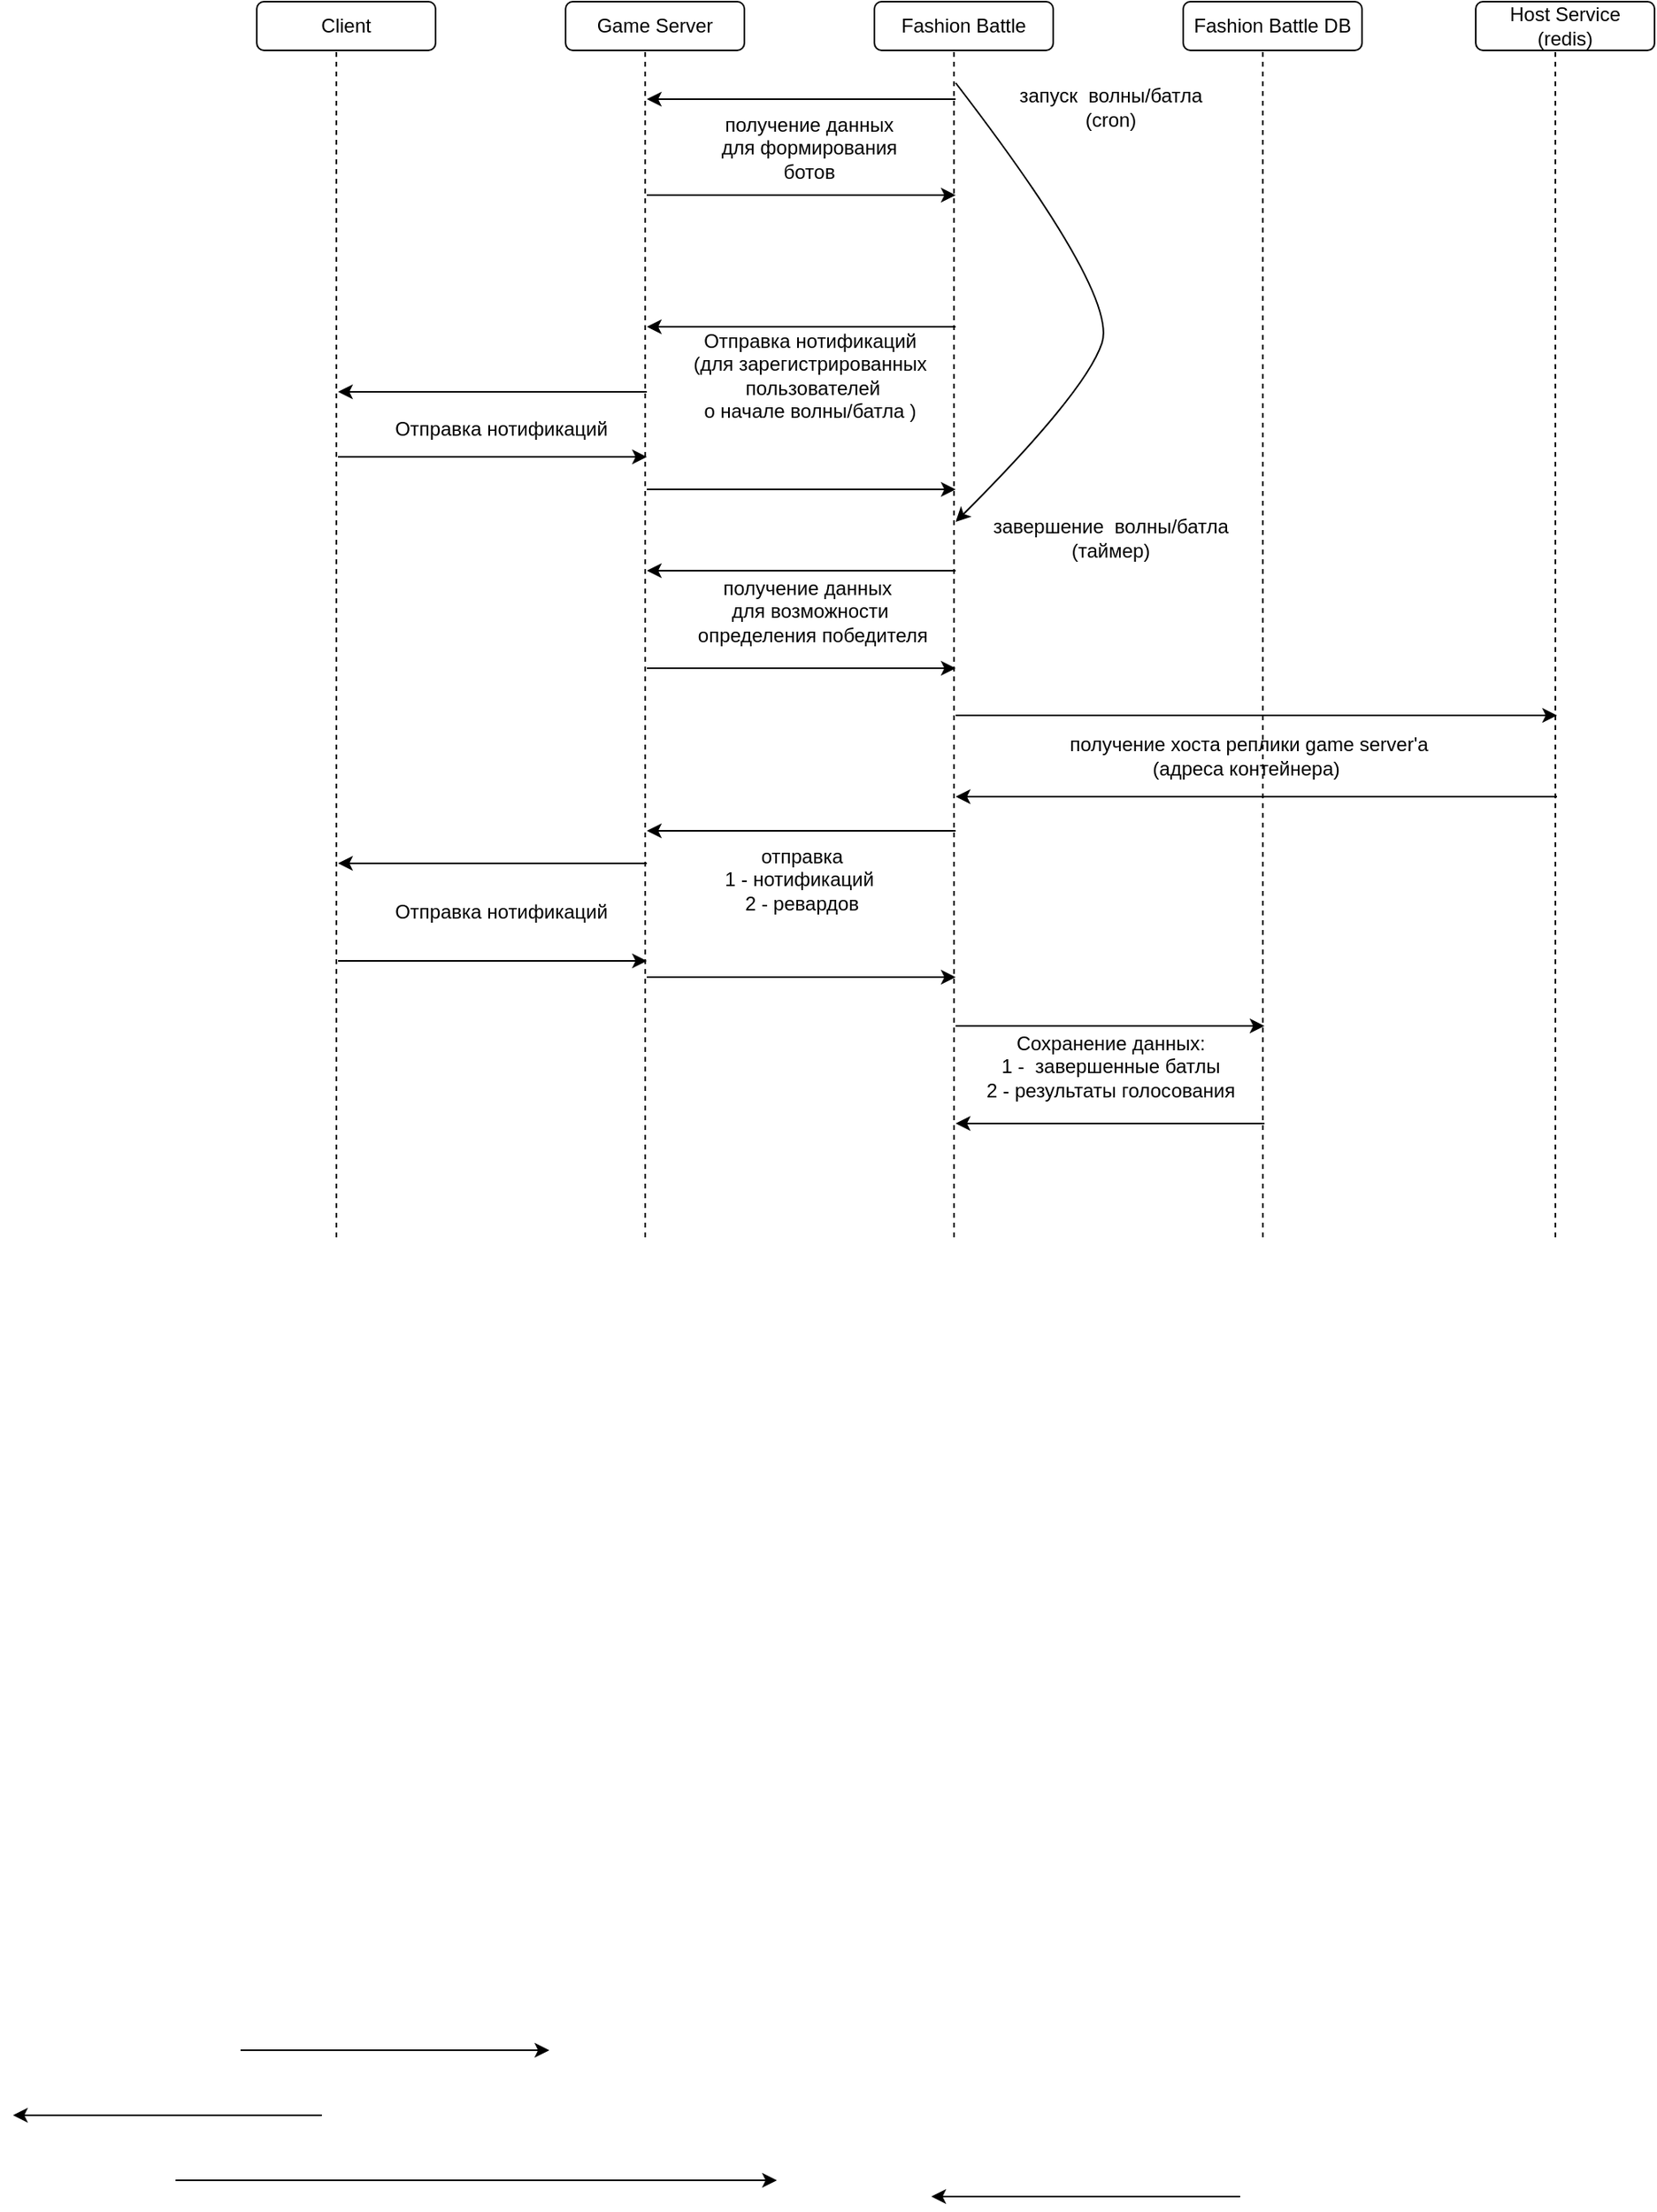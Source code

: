 <mxfile version="18.1.1" type="github">
  <diagram id="arBlb-ileUVmtEjhMgGG" name="Page-1">
    <mxGraphModel dx="2125" dy="842" grid="1" gridSize="10" guides="1" tooltips="1" connect="1" arrows="1" fold="1" page="1" pageScale="1" pageWidth="827" pageHeight="1169" math="0" shadow="0">
      <root>
        <mxCell id="0" />
        <mxCell id="1" parent="0" />
        <mxCell id="awskn3debd0M3V9qXx4j-1" value="Game Server" style="rounded=1;whiteSpace=wrap;html=1;" vertex="1" parent="1">
          <mxGeometry x="300" y="120" width="110" height="30" as="geometry" />
        </mxCell>
        <mxCell id="awskn3debd0M3V9qXx4j-2" value="" style="endArrow=none;dashed=1;html=1;rounded=0;entryX=0.445;entryY=1.033;entryDx=0;entryDy=0;entryPerimeter=0;" edge="1" parent="1" target="awskn3debd0M3V9qXx4j-1">
          <mxGeometry width="50" height="50" relative="1" as="geometry">
            <mxPoint x="349" y="880" as="sourcePoint" />
            <mxPoint x="620" y="410" as="targetPoint" />
          </mxGeometry>
        </mxCell>
        <mxCell id="awskn3debd0M3V9qXx4j-5" value="" style="endArrow=classic;html=1;rounded=0;" edge="1" parent="1">
          <mxGeometry width="50" height="50" relative="1" as="geometry">
            <mxPoint x="100" y="1380" as="sourcePoint" />
            <mxPoint x="290" y="1380" as="targetPoint" />
          </mxGeometry>
        </mxCell>
        <mxCell id="awskn3debd0M3V9qXx4j-6" value="Client" style="rounded=1;whiteSpace=wrap;html=1;" vertex="1" parent="1">
          <mxGeometry x="110" y="120" width="110" height="30" as="geometry" />
        </mxCell>
        <mxCell id="awskn3debd0M3V9qXx4j-7" value="" style="endArrow=none;dashed=1;html=1;rounded=0;entryX=0.445;entryY=1.033;entryDx=0;entryDy=0;entryPerimeter=0;" edge="1" parent="1" target="awskn3debd0M3V9qXx4j-6">
          <mxGeometry width="50" height="50" relative="1" as="geometry">
            <mxPoint x="159" y="880" as="sourcePoint" />
            <mxPoint x="250" y="410" as="targetPoint" />
          </mxGeometry>
        </mxCell>
        <mxCell id="awskn3debd0M3V9qXx4j-9" value="Fashion Battle" style="rounded=1;whiteSpace=wrap;html=1;" vertex="1" parent="1">
          <mxGeometry x="490" y="120" width="110" height="30" as="geometry" />
        </mxCell>
        <mxCell id="awskn3debd0M3V9qXx4j-10" value="" style="endArrow=none;dashed=1;html=1;rounded=0;entryX=0.445;entryY=1.033;entryDx=0;entryDy=0;entryPerimeter=0;" edge="1" parent="1" target="awskn3debd0M3V9qXx4j-9">
          <mxGeometry width="50" height="50" relative="1" as="geometry">
            <mxPoint x="539" y="880" as="sourcePoint" />
            <mxPoint x="820" y="410" as="targetPoint" />
          </mxGeometry>
        </mxCell>
        <mxCell id="awskn3debd0M3V9qXx4j-12" value="" style="endArrow=classic;html=1;rounded=0;" edge="1" parent="1">
          <mxGeometry width="50" height="50" relative="1" as="geometry">
            <mxPoint x="60" y="1460" as="sourcePoint" />
            <mxPoint x="430" y="1460" as="targetPoint" />
          </mxGeometry>
        </mxCell>
        <mxCell id="awskn3debd0M3V9qXx4j-15" value="Fashion Battle DB" style="rounded=1;whiteSpace=wrap;html=1;" vertex="1" parent="1">
          <mxGeometry x="680" y="120" width="110" height="30" as="geometry" />
        </mxCell>
        <mxCell id="awskn3debd0M3V9qXx4j-16" value="" style="endArrow=none;dashed=1;html=1;rounded=0;entryX=0.445;entryY=1.033;entryDx=0;entryDy=0;entryPerimeter=0;" edge="1" parent="1" target="awskn3debd0M3V9qXx4j-15">
          <mxGeometry width="50" height="50" relative="1" as="geometry">
            <mxPoint x="729" y="880" as="sourcePoint" />
            <mxPoint x="1010" y="410" as="targetPoint" />
          </mxGeometry>
        </mxCell>
        <mxCell id="awskn3debd0M3V9qXx4j-18" value="" style="endArrow=classic;html=1;rounded=0;" edge="1" parent="1">
          <mxGeometry width="50" height="50" relative="1" as="geometry">
            <mxPoint x="540" y="470" as="sourcePoint" />
            <mxPoint x="350" y="470" as="targetPoint" />
          </mxGeometry>
        </mxCell>
        <mxCell id="awskn3debd0M3V9qXx4j-21" value="получение данных для формирования ботов" style="whiteSpace=wrap;html=1;dashed=1;fillColor=none;gradientColor=none;strokeColor=none;" vertex="1" parent="1">
          <mxGeometry x="390" y="180" width="120" height="60" as="geometry" />
        </mxCell>
        <mxCell id="awskn3debd0M3V9qXx4j-35" value="запуск &amp;nbsp;волны/батла&lt;br&gt;(cron)" style="text;html=1;align=center;verticalAlign=middle;resizable=0;points=[];autosize=1;strokeColor=none;fillColor=none;" vertex="1" parent="1">
          <mxGeometry x="570" y="170" width="130" height="30" as="geometry" />
        </mxCell>
        <mxCell id="awskn3debd0M3V9qXx4j-36" value="" style="endArrow=classic;html=1;rounded=0;" edge="1" parent="1">
          <mxGeometry width="50" height="50" relative="1" as="geometry">
            <mxPoint x="350" y="530" as="sourcePoint" />
            <mxPoint x="540" y="530" as="targetPoint" />
          </mxGeometry>
        </mxCell>
        <mxCell id="awskn3debd0M3V9qXx4j-37" value="получение данных&amp;nbsp;&lt;br&gt;для возможности&lt;br&gt;&amp;nbsp;определения победителя" style="text;html=1;align=center;verticalAlign=middle;resizable=0;points=[];autosize=1;strokeColor=none;fillColor=none;" vertex="1" parent="1">
          <mxGeometry x="370" y="470" width="160" height="50" as="geometry" />
        </mxCell>
        <mxCell id="awskn3debd0M3V9qXx4j-38" value="" style="endArrow=classic;html=1;rounded=0;" edge="1" parent="1">
          <mxGeometry width="50" height="50" relative="1" as="geometry">
            <mxPoint x="540" y="750" as="sourcePoint" />
            <mxPoint x="730" y="750" as="targetPoint" />
          </mxGeometry>
        </mxCell>
        <mxCell id="awskn3debd0M3V9qXx4j-39" value="Host Service&lt;br&gt;(redis)" style="rounded=1;whiteSpace=wrap;html=1;" vertex="1" parent="1">
          <mxGeometry x="860" y="120" width="110" height="30" as="geometry" />
        </mxCell>
        <mxCell id="awskn3debd0M3V9qXx4j-40" value="" style="endArrow=none;dashed=1;html=1;rounded=0;entryX=0.445;entryY=1.033;entryDx=0;entryDy=0;entryPerimeter=0;" edge="1" parent="1" target="awskn3debd0M3V9qXx4j-39">
          <mxGeometry width="50" height="50" relative="1" as="geometry">
            <mxPoint x="909" y="880" as="sourcePoint" />
            <mxPoint x="1190" y="410" as="targetPoint" />
          </mxGeometry>
        </mxCell>
        <mxCell id="awskn3debd0M3V9qXx4j-41" value="" style="endArrow=classic;html=1;rounded=0;" edge="1" parent="1">
          <mxGeometry width="50" height="50" relative="1" as="geometry">
            <mxPoint x="540" y="559" as="sourcePoint" />
            <mxPoint x="910" y="559" as="targetPoint" />
            <Array as="points">
              <mxPoint x="730" y="559" />
            </Array>
          </mxGeometry>
        </mxCell>
        <mxCell id="awskn3debd0M3V9qXx4j-42" value="" style="endArrow=classic;html=1;rounded=0;" edge="1" parent="1">
          <mxGeometry width="50" height="50" relative="1" as="geometry">
            <mxPoint x="730" y="810" as="sourcePoint" />
            <mxPoint x="540" y="810" as="targetPoint" />
          </mxGeometry>
        </mxCell>
        <mxCell id="awskn3debd0M3V9qXx4j-43" value="Сохранение данных:&lt;br&gt;1 - &amp;nbsp;завершенные батлы&lt;br&gt;2 - результаты голосования" style="text;html=1;align=center;verticalAlign=middle;resizable=0;points=[];autosize=1;strokeColor=none;fillColor=none;" vertex="1" parent="1">
          <mxGeometry x="550" y="750" width="170" height="50" as="geometry" />
        </mxCell>
        <mxCell id="awskn3debd0M3V9qXx4j-44" value="" style="endArrow=classic;html=1;rounded=0;" edge="1" parent="1">
          <mxGeometry width="50" height="50" relative="1" as="geometry">
            <mxPoint x="910" y="609" as="sourcePoint" />
            <mxPoint x="540" y="609" as="targetPoint" />
          </mxGeometry>
        </mxCell>
        <mxCell id="awskn3debd0M3V9qXx4j-45" value="получение хоста реплики game server&#39;а &lt;br&gt;(адреса контейнера)&amp;nbsp;" style="text;html=1;align=center;verticalAlign=middle;resizable=0;points=[];autosize=1;strokeColor=none;fillColor=none;" vertex="1" parent="1">
          <mxGeometry x="600" y="569" width="240" height="30" as="geometry" />
        </mxCell>
        <mxCell id="awskn3debd0M3V9qXx4j-46" value="" style="endArrow=classic;html=1;rounded=0;" edge="1" parent="1">
          <mxGeometry width="50" height="50" relative="1" as="geometry">
            <mxPoint x="715" y="1470" as="sourcePoint" />
            <mxPoint x="525" y="1470" as="targetPoint" />
          </mxGeometry>
        </mxCell>
        <mxCell id="awskn3debd0M3V9qXx4j-47" value="" style="endArrow=classic;html=1;rounded=0;" edge="1" parent="1">
          <mxGeometry width="50" height="50" relative="1" as="geometry">
            <mxPoint x="540" y="630" as="sourcePoint" />
            <mxPoint x="350" y="630" as="targetPoint" />
          </mxGeometry>
        </mxCell>
        <mxCell id="awskn3debd0M3V9qXx4j-49" value="" style="endArrow=classic;html=1;rounded=0;" edge="1" parent="1">
          <mxGeometry width="50" height="50" relative="1" as="geometry">
            <mxPoint x="350" y="239" as="sourcePoint" />
            <mxPoint x="540" y="239" as="targetPoint" />
          </mxGeometry>
        </mxCell>
        <mxCell id="awskn3debd0M3V9qXx4j-50" value="Отправка нотификаций&lt;br&gt;(для зарегистрированных&lt;br&gt;&amp;nbsp;пользователей &lt;br&gt;о начале&amp;nbsp;волны/батла )" style="text;html=1;align=center;verticalAlign=middle;resizable=0;points=[];autosize=1;strokeColor=none;fillColor=none;" vertex="1" parent="1">
          <mxGeometry x="370" y="320" width="160" height="60" as="geometry" />
        </mxCell>
        <mxCell id="awskn3debd0M3V9qXx4j-53" value="" style="endArrow=classic;html=1;rounded=0;" edge="1" parent="1">
          <mxGeometry width="50" height="50" relative="1" as="geometry">
            <mxPoint x="150" y="1420" as="sourcePoint" />
            <mxPoint x="-40" y="1420" as="targetPoint" />
          </mxGeometry>
        </mxCell>
        <mxCell id="awskn3debd0M3V9qXx4j-55" value="" style="endArrow=classic;html=1;rounded=0;" edge="1" parent="1">
          <mxGeometry width="50" height="50" relative="1" as="geometry">
            <mxPoint x="540" y="180" as="sourcePoint" />
            <mxPoint x="350" y="180" as="targetPoint" />
          </mxGeometry>
        </mxCell>
        <mxCell id="awskn3debd0M3V9qXx4j-57" value="" style="endArrow=classic;html=1;rounded=0;" edge="1" parent="1">
          <mxGeometry width="50" height="50" relative="1" as="geometry">
            <mxPoint x="540" y="320" as="sourcePoint" />
            <mxPoint x="350" y="320" as="targetPoint" />
          </mxGeometry>
        </mxCell>
        <mxCell id="awskn3debd0M3V9qXx4j-58" value="" style="endArrow=classic;html=1;rounded=0;" edge="1" parent="1">
          <mxGeometry width="50" height="50" relative="1" as="geometry">
            <mxPoint x="350" y="360" as="sourcePoint" />
            <mxPoint x="160" y="360" as="targetPoint" />
          </mxGeometry>
        </mxCell>
        <mxCell id="awskn3debd0M3V9qXx4j-61" value="" style="endArrow=classic;html=1;rounded=0;" edge="1" parent="1">
          <mxGeometry width="50" height="50" relative="1" as="geometry">
            <mxPoint x="160" y="400" as="sourcePoint" />
            <mxPoint x="350" y="400" as="targetPoint" />
          </mxGeometry>
        </mxCell>
        <mxCell id="awskn3debd0M3V9qXx4j-62" value="Отправка нотификаций&lt;br&gt;&amp;nbsp;" style="text;html=1;align=center;verticalAlign=middle;resizable=0;points=[];autosize=1;strokeColor=none;fillColor=none;" vertex="1" parent="1">
          <mxGeometry x="185" y="375" width="150" height="30" as="geometry" />
        </mxCell>
        <mxCell id="awskn3debd0M3V9qXx4j-63" value="" style="endArrow=classic;html=1;rounded=0;" edge="1" parent="1">
          <mxGeometry width="50" height="50" relative="1" as="geometry">
            <mxPoint x="350" y="420" as="sourcePoint" />
            <mxPoint x="540" y="420" as="targetPoint" />
          </mxGeometry>
        </mxCell>
        <mxCell id="awskn3debd0M3V9qXx4j-65" value="" style="curved=1;endArrow=classic;html=1;rounded=0;" edge="1" parent="1">
          <mxGeometry width="50" height="50" relative="1" as="geometry">
            <mxPoint x="540" y="170" as="sourcePoint" />
            <mxPoint x="540" y="440" as="targetPoint" />
            <Array as="points">
              <mxPoint x="640" y="300" />
              <mxPoint x="620" y="360" />
            </Array>
          </mxGeometry>
        </mxCell>
        <mxCell id="awskn3debd0M3V9qXx4j-66" value="завершение &amp;nbsp;волны/батла&lt;br&gt;(таймер)" style="text;html=1;align=center;verticalAlign=middle;resizable=0;points=[];autosize=1;strokeColor=none;fillColor=none;" vertex="1" parent="1">
          <mxGeometry x="555" y="435" width="160" height="30" as="geometry" />
        </mxCell>
        <mxCell id="awskn3debd0M3V9qXx4j-67" value="отправка &lt;br&gt;1 - нотификаций&amp;nbsp;&lt;br&gt;2 - ревардов" style="text;html=1;align=center;verticalAlign=middle;resizable=0;points=[];autosize=1;strokeColor=none;fillColor=none;" vertex="1" parent="1">
          <mxGeometry x="390" y="635" width="110" height="50" as="geometry" />
        </mxCell>
        <mxCell id="awskn3debd0M3V9qXx4j-68" value="" style="endArrow=classic;html=1;rounded=0;" edge="1" parent="1">
          <mxGeometry width="50" height="50" relative="1" as="geometry">
            <mxPoint x="350" y="650" as="sourcePoint" />
            <mxPoint x="160" y="650" as="targetPoint" />
          </mxGeometry>
        </mxCell>
        <mxCell id="awskn3debd0M3V9qXx4j-69" value="" style="endArrow=classic;html=1;rounded=0;" edge="1" parent="1">
          <mxGeometry width="50" height="50" relative="1" as="geometry">
            <mxPoint x="160" y="710" as="sourcePoint" />
            <mxPoint x="350" y="710" as="targetPoint" />
          </mxGeometry>
        </mxCell>
        <mxCell id="awskn3debd0M3V9qXx4j-70" value="Отправка нотификаций" style="text;html=1;align=center;verticalAlign=middle;resizable=0;points=[];autosize=1;strokeColor=none;fillColor=none;" vertex="1" parent="1">
          <mxGeometry x="185" y="670" width="150" height="20" as="geometry" />
        </mxCell>
        <mxCell id="awskn3debd0M3V9qXx4j-71" value="" style="endArrow=classic;html=1;rounded=0;" edge="1" parent="1">
          <mxGeometry width="50" height="50" relative="1" as="geometry">
            <mxPoint x="350" y="720" as="sourcePoint" />
            <mxPoint x="540" y="720" as="targetPoint" />
          </mxGeometry>
        </mxCell>
      </root>
    </mxGraphModel>
  </diagram>
</mxfile>
